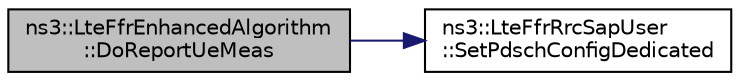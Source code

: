 digraph "ns3::LteFfrEnhancedAlgorithm::DoReportUeMeas"
{
 // LATEX_PDF_SIZE
  edge [fontname="Helvetica",fontsize="10",labelfontname="Helvetica",labelfontsize="10"];
  node [fontname="Helvetica",fontsize="10",shape=record];
  rankdir="LR";
  Node1 [label="ns3::LteFfrEnhancedAlgorithm\l::DoReportUeMeas",height=0.2,width=0.4,color="black", fillcolor="grey75", style="filled", fontcolor="black",tooltip="Implementation of LteFfrRrcSapProvider::ReportUeMeas."];
  Node1 -> Node2 [color="midnightblue",fontsize="10",style="solid",fontname="Helvetica"];
  Node2 [label="ns3::LteFfrRrcSapUser\l::SetPdschConfigDedicated",height=0.2,width=0.4,color="black", fillcolor="white", style="filled",URL="$classns3_1_1_lte_ffr_rrc_sap_user.html#a9909ef4226b3192d61dd48f31673c314",tooltip="Instruct the eNodeB RRC entity to perform RrcConnectionReconfiguration to inform UE about new PdschCo..."];
}
